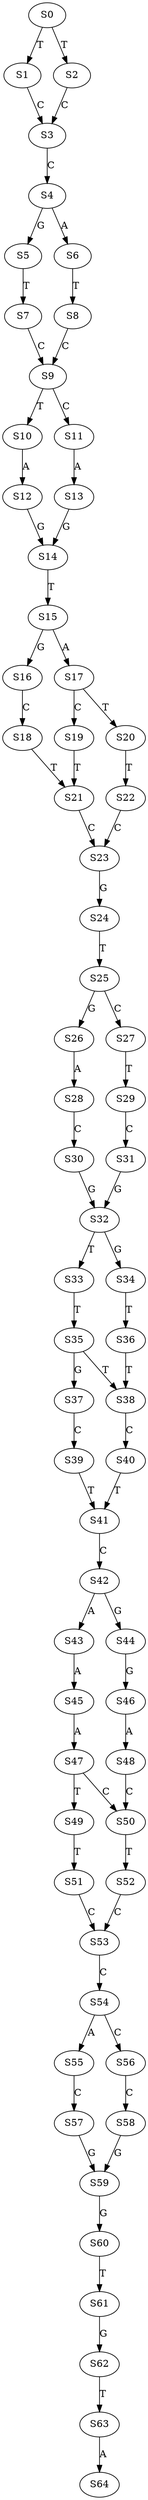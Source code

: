 strict digraph  {
	S0 -> S1 [ label = T ];
	S0 -> S2 [ label = T ];
	S1 -> S3 [ label = C ];
	S2 -> S3 [ label = C ];
	S3 -> S4 [ label = C ];
	S4 -> S5 [ label = G ];
	S4 -> S6 [ label = A ];
	S5 -> S7 [ label = T ];
	S6 -> S8 [ label = T ];
	S7 -> S9 [ label = C ];
	S8 -> S9 [ label = C ];
	S9 -> S10 [ label = T ];
	S9 -> S11 [ label = C ];
	S10 -> S12 [ label = A ];
	S11 -> S13 [ label = A ];
	S12 -> S14 [ label = G ];
	S13 -> S14 [ label = G ];
	S14 -> S15 [ label = T ];
	S15 -> S16 [ label = G ];
	S15 -> S17 [ label = A ];
	S16 -> S18 [ label = C ];
	S17 -> S19 [ label = C ];
	S17 -> S20 [ label = T ];
	S18 -> S21 [ label = T ];
	S19 -> S21 [ label = T ];
	S20 -> S22 [ label = T ];
	S21 -> S23 [ label = C ];
	S22 -> S23 [ label = C ];
	S23 -> S24 [ label = G ];
	S24 -> S25 [ label = T ];
	S25 -> S26 [ label = G ];
	S25 -> S27 [ label = C ];
	S26 -> S28 [ label = A ];
	S27 -> S29 [ label = T ];
	S28 -> S30 [ label = C ];
	S29 -> S31 [ label = C ];
	S30 -> S32 [ label = G ];
	S31 -> S32 [ label = G ];
	S32 -> S33 [ label = T ];
	S32 -> S34 [ label = G ];
	S33 -> S35 [ label = T ];
	S34 -> S36 [ label = T ];
	S35 -> S37 [ label = G ];
	S35 -> S38 [ label = T ];
	S36 -> S38 [ label = T ];
	S37 -> S39 [ label = C ];
	S38 -> S40 [ label = C ];
	S39 -> S41 [ label = T ];
	S40 -> S41 [ label = T ];
	S41 -> S42 [ label = C ];
	S42 -> S43 [ label = A ];
	S42 -> S44 [ label = G ];
	S43 -> S45 [ label = A ];
	S44 -> S46 [ label = G ];
	S45 -> S47 [ label = A ];
	S46 -> S48 [ label = A ];
	S47 -> S49 [ label = T ];
	S47 -> S50 [ label = C ];
	S48 -> S50 [ label = C ];
	S49 -> S51 [ label = T ];
	S50 -> S52 [ label = T ];
	S51 -> S53 [ label = C ];
	S52 -> S53 [ label = C ];
	S53 -> S54 [ label = C ];
	S54 -> S55 [ label = A ];
	S54 -> S56 [ label = C ];
	S55 -> S57 [ label = C ];
	S56 -> S58 [ label = C ];
	S57 -> S59 [ label = G ];
	S58 -> S59 [ label = G ];
	S59 -> S60 [ label = G ];
	S60 -> S61 [ label = T ];
	S61 -> S62 [ label = G ];
	S62 -> S63 [ label = T ];
	S63 -> S64 [ label = A ];
}
